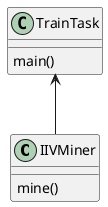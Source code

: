 @startuml

class IIVMiner {
    mine()
}

class TrainTask {
    main()
}

TrainTask <-- IIVMiner

@enduml